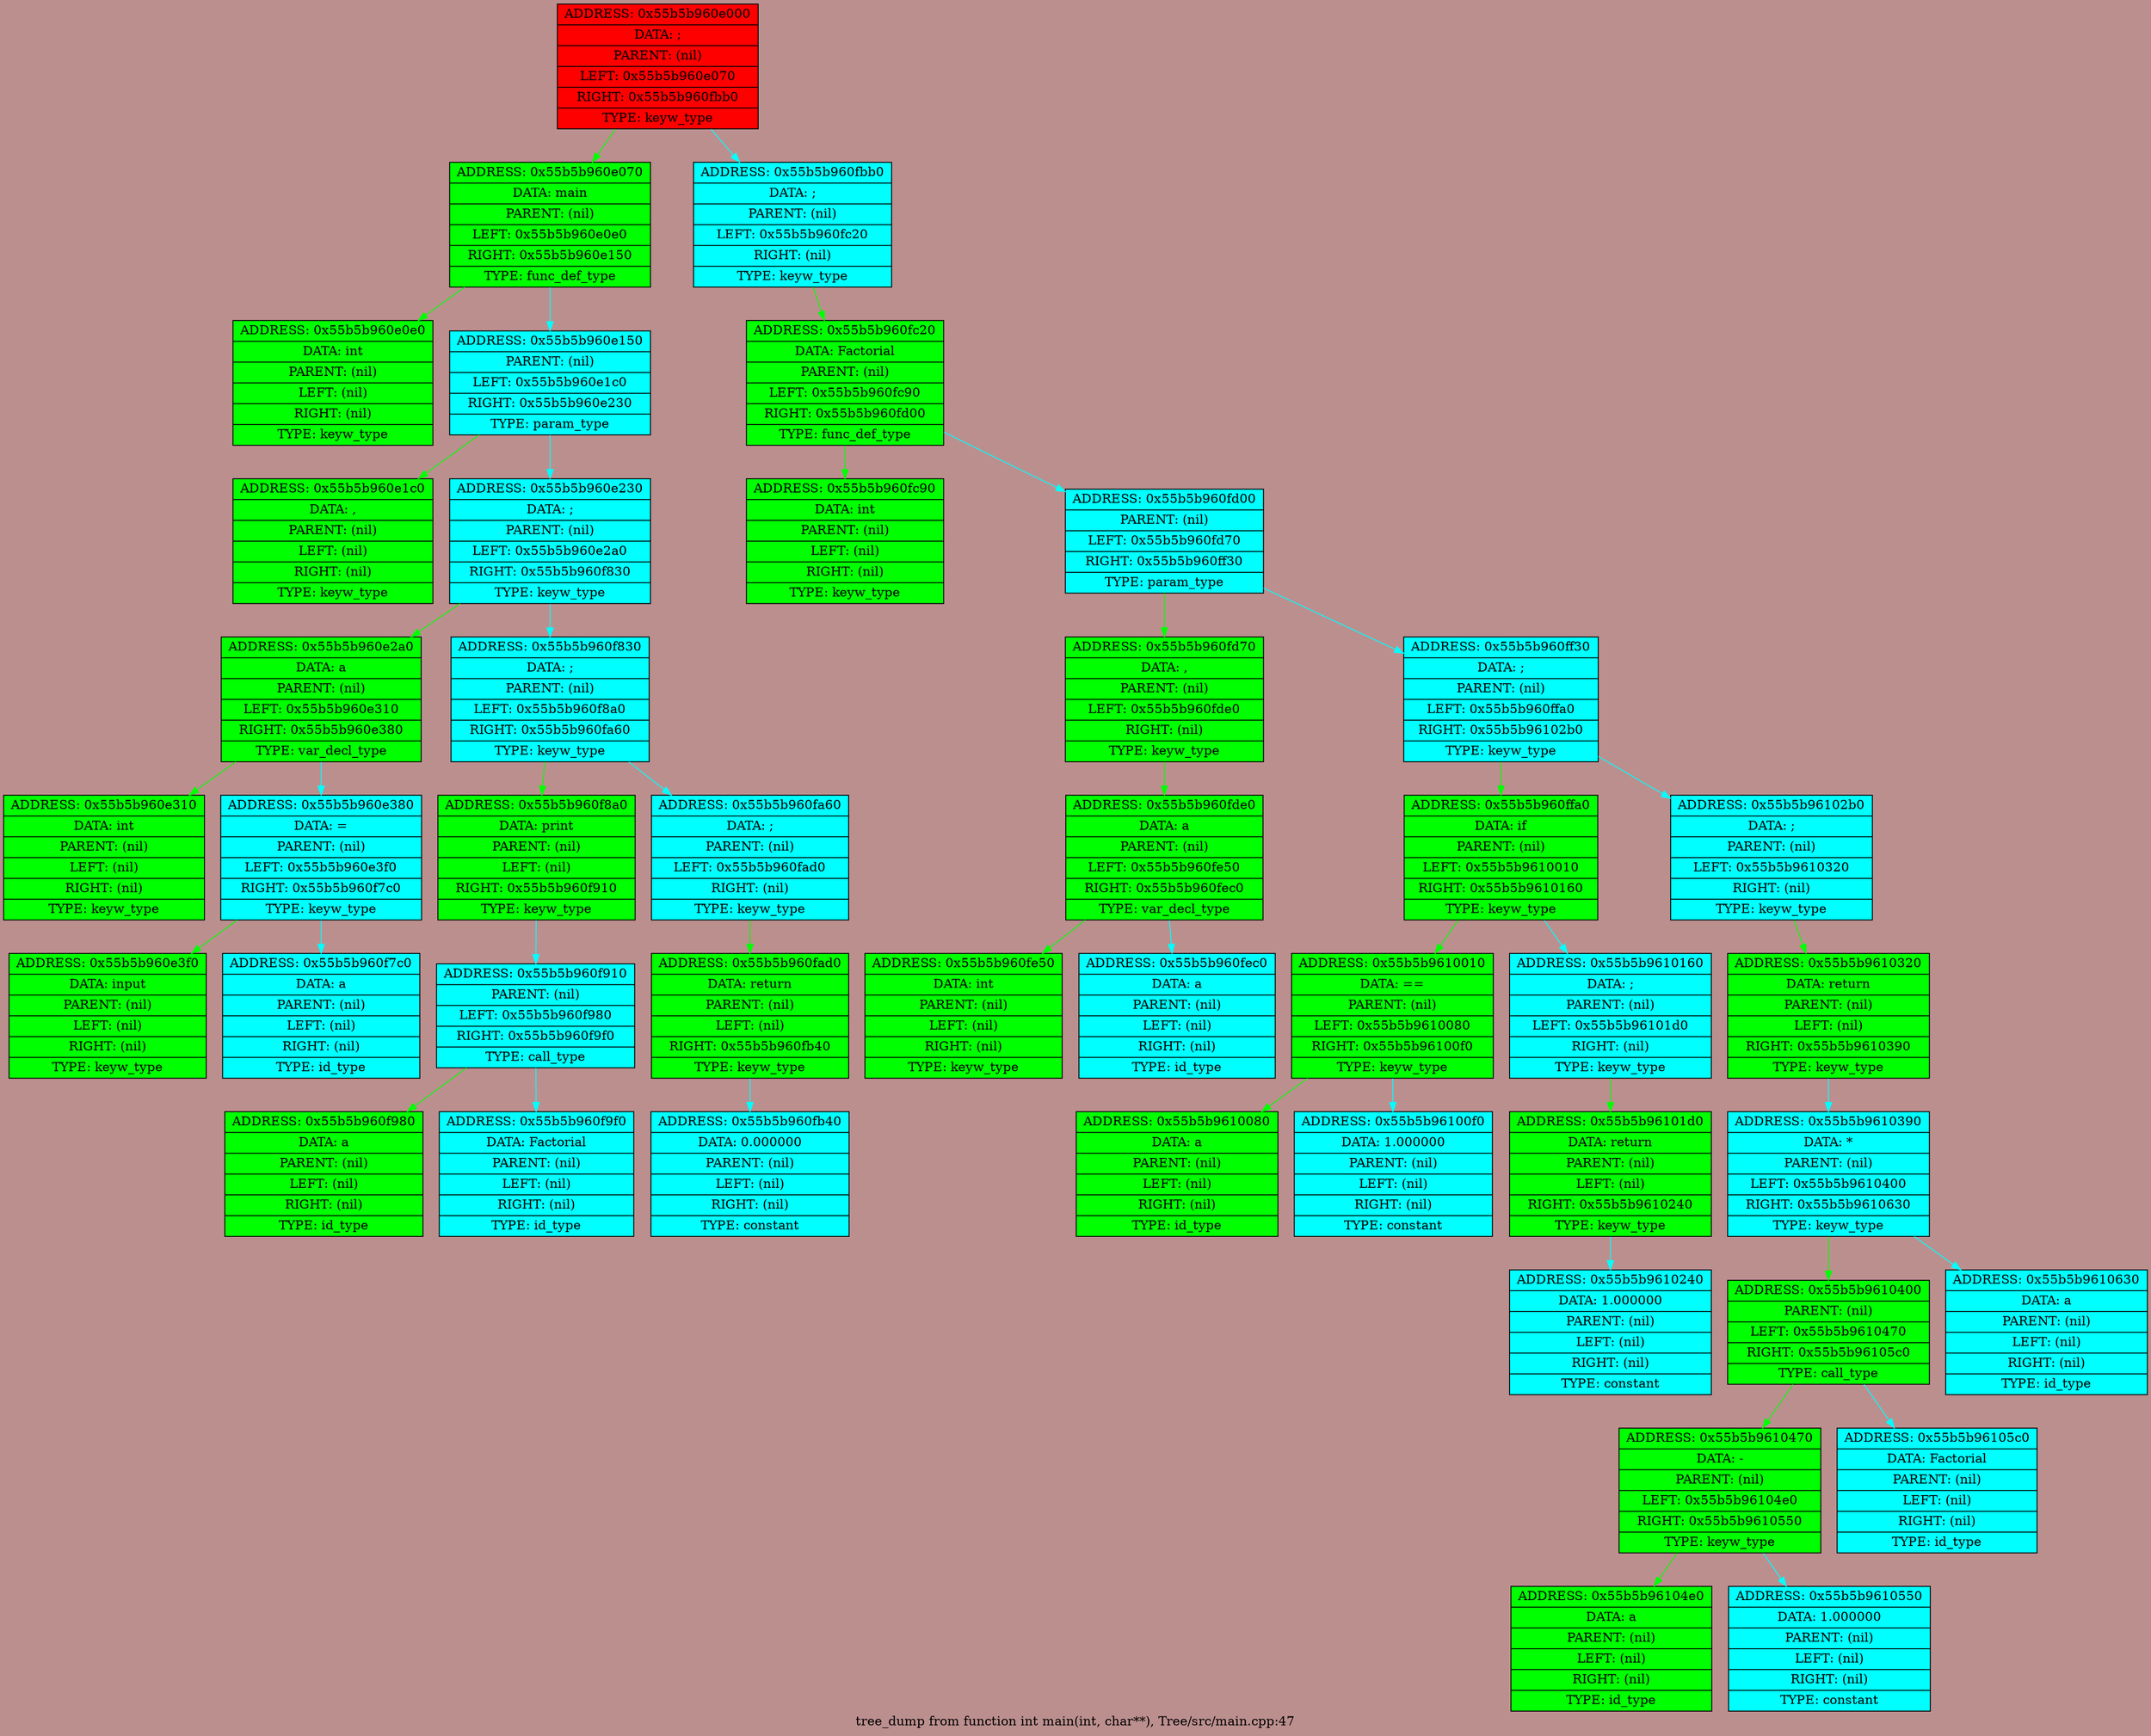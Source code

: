 digraph struct {bgcolor=RosyBrown rankdir = HR


label = "tree_dump from function int main(int, char**), Tree/src/main.cpp:47";
node0[shape=record, style=filled, fillcolor="red", label=" {ADDRESS: 0x55b5b960e000 | DATA: ; | PARENT: (nil) | LEFT: 0x55b5b960e070 | RIGHT: 0x55b5b960fbb0 | TYPE: keyw_type}"];
node0->node1 [color = "lime"];
node1[shape=record, style=filled, fillcolor="lime", label=" {ADDRESS: 0x55b5b960e070 | DATA: main | PARENT: (nil) | LEFT: 0x55b5b960e0e0 | RIGHT: 0x55b5b960e150 | TYPE: func_def_type}"];
node1->node2 [color = "lime"];
node2[shape=record, style=filled, fillcolor="lime", label=" {ADDRESS: 0x55b5b960e0e0 | DATA: int | PARENT: (nil) | LEFT: (nil) | RIGHT: (nil) | TYPE: keyw_type}"];
node1->node3 [color = "aqua"];
node3[shape=record, style=filled, fillcolor="aqua", label=" {ADDRESS: 0x55b5b960e150 | PARENT: (nil) | LEFT: 0x55b5b960e1c0 | RIGHT: 0x55b5b960e230 | TYPE: param_type}"];
node3->node4 [color = "lime"];
node4[shape=record, style=filled, fillcolor="lime", label=" {ADDRESS: 0x55b5b960e1c0 | DATA: , | PARENT: (nil) | LEFT: (nil) | RIGHT: (nil) | TYPE: keyw_type}"];
node3->node5 [color = "aqua"];
node5[shape=record, style=filled, fillcolor="aqua", label=" {ADDRESS: 0x55b5b960e230 | DATA: ; | PARENT: (nil) | LEFT: 0x55b5b960e2a0 | RIGHT: 0x55b5b960f830 | TYPE: keyw_type}"];
node5->node6 [color = "lime"];
node6[shape=record, style=filled, fillcolor="lime", label=" {ADDRESS: 0x55b5b960e2a0 | DATA: a | PARENT: (nil) | LEFT: 0x55b5b960e310 | RIGHT: 0x55b5b960e380 | TYPE: var_decl_type}"];
node6->node7 [color = "lime"];
node7[shape=record, style=filled, fillcolor="lime", label=" {ADDRESS: 0x55b5b960e310 | DATA: int | PARENT: (nil) | LEFT: (nil) | RIGHT: (nil) | TYPE: keyw_type}"];
node6->node8 [color = "aqua"];
node8[shape=record, style=filled, fillcolor="aqua", label=" {ADDRESS: 0x55b5b960e380 | DATA: = | PARENT: (nil) | LEFT: 0x55b5b960e3f0 | RIGHT: 0x55b5b960f7c0 | TYPE: keyw_type}"];
node8->node9 [color = "lime"];
node9[shape=record, style=filled, fillcolor="lime", label=" {ADDRESS: 0x55b5b960e3f0 | DATA: input | PARENT: (nil) | LEFT: (nil) | RIGHT: (nil) | TYPE: keyw_type}"];
node8->node10 [color = "aqua"];
node10[shape=record, style=filled, fillcolor="aqua", label=" {ADDRESS: 0x55b5b960f7c0 | DATA: a | PARENT: (nil) | LEFT: (nil) | RIGHT: (nil) | TYPE: id_type}"];
node5->node11 [color = "aqua"];
node11[shape=record, style=filled, fillcolor="aqua", label=" {ADDRESS: 0x55b5b960f830 | DATA: ; | PARENT: (nil) | LEFT: 0x55b5b960f8a0 | RIGHT: 0x55b5b960fa60 | TYPE: keyw_type}"];
node11->node12 [color = "lime"];
node12[shape=record, style=filled, fillcolor="lime", label=" {ADDRESS: 0x55b5b960f8a0 | DATA: print | PARENT: (nil) | LEFT: (nil) | RIGHT: 0x55b5b960f910 | TYPE: keyw_type}"];
node12->node13 [color = "aqua"];
node13[shape=record, style=filled, fillcolor="aqua", label=" {ADDRESS: 0x55b5b960f910 | PARENT: (nil) | LEFT: 0x55b5b960f980 | RIGHT: 0x55b5b960f9f0 | TYPE: call_type}"];
node13->node14 [color = "lime"];
node14[shape=record, style=filled, fillcolor="lime", label=" {ADDRESS: 0x55b5b960f980 | DATA: a | PARENT: (nil) | LEFT: (nil) | RIGHT: (nil) | TYPE: id_type}"];
node13->node15 [color = "aqua"];
node15[shape=record, style=filled, fillcolor="aqua", label=" {ADDRESS: 0x55b5b960f9f0 | DATA: Factorial | PARENT: (nil) | LEFT: (nil) | RIGHT: (nil) | TYPE: id_type}"];
node11->node16 [color = "aqua"];
node16[shape=record, style=filled, fillcolor="aqua", label=" {ADDRESS: 0x55b5b960fa60 | DATA: ; | PARENT: (nil) | LEFT: 0x55b5b960fad0 | RIGHT: (nil) | TYPE: keyw_type}"];
node16->node17 [color = "lime"];
node17[shape=record, style=filled, fillcolor="lime", label=" {ADDRESS: 0x55b5b960fad0 | DATA: return | PARENT: (nil) | LEFT: (nil) | RIGHT: 0x55b5b960fb40 | TYPE: keyw_type}"];
node17->node18 [color = "aqua"];
node18[shape=record, style=filled, fillcolor="aqua", label=" {ADDRESS: 0x55b5b960fb40 | DATA: 0.000000 | PARENT: (nil) | LEFT: (nil) | RIGHT: (nil) | TYPE: constant}"];
node0->node19 [color = "aqua"];
node19[shape=record, style=filled, fillcolor="aqua", label=" {ADDRESS: 0x55b5b960fbb0 | DATA: ; | PARENT: (nil) | LEFT: 0x55b5b960fc20 | RIGHT: (nil) | TYPE: keyw_type}"];
node19->node20 [color = "lime"];
node20[shape=record, style=filled, fillcolor="lime", label=" {ADDRESS: 0x55b5b960fc20 | DATA: Factorial | PARENT: (nil) | LEFT: 0x55b5b960fc90 | RIGHT: 0x55b5b960fd00 | TYPE: func_def_type}"];
node20->node21 [color = "lime"];
node21[shape=record, style=filled, fillcolor="lime", label=" {ADDRESS: 0x55b5b960fc90 | DATA: int | PARENT: (nil) | LEFT: (nil) | RIGHT: (nil) | TYPE: keyw_type}"];
node20->node22 [color = "aqua"];
node22[shape=record, style=filled, fillcolor="aqua", label=" {ADDRESS: 0x55b5b960fd00 | PARENT: (nil) | LEFT: 0x55b5b960fd70 | RIGHT: 0x55b5b960ff30 | TYPE: param_type}"];
node22->node23 [color = "lime"];
node23[shape=record, style=filled, fillcolor="lime", label=" {ADDRESS: 0x55b5b960fd70 | DATA: , | PARENT: (nil) | LEFT: 0x55b5b960fde0 | RIGHT: (nil) | TYPE: keyw_type}"];
node23->node24 [color = "lime"];
node24[shape=record, style=filled, fillcolor="lime", label=" {ADDRESS: 0x55b5b960fde0 | DATA: a | PARENT: (nil) | LEFT: 0x55b5b960fe50 | RIGHT: 0x55b5b960fec0 | TYPE: var_decl_type}"];
node24->node25 [color = "lime"];
node25[shape=record, style=filled, fillcolor="lime", label=" {ADDRESS: 0x55b5b960fe50 | DATA: int | PARENT: (nil) | LEFT: (nil) | RIGHT: (nil) | TYPE: keyw_type}"];
node24->node26 [color = "aqua"];
node26[shape=record, style=filled, fillcolor="aqua", label=" {ADDRESS: 0x55b5b960fec0 | DATA: a | PARENT: (nil) | LEFT: (nil) | RIGHT: (nil) | TYPE: id_type}"];
node22->node27 [color = "aqua"];
node27[shape=record, style=filled, fillcolor="aqua", label=" {ADDRESS: 0x55b5b960ff30 | DATA: ; | PARENT: (nil) | LEFT: 0x55b5b960ffa0 | RIGHT: 0x55b5b96102b0 | TYPE: keyw_type}"];
node27->node28 [color = "lime"];
node28[shape=record, style=filled, fillcolor="lime", label=" {ADDRESS: 0x55b5b960ffa0 | DATA: if | PARENT: (nil) | LEFT: 0x55b5b9610010 | RIGHT: 0x55b5b9610160 | TYPE: keyw_type}"];
node28->node29 [color = "lime"];
node29[shape=record, style=filled, fillcolor="lime", label=" {ADDRESS: 0x55b5b9610010 | DATA: == | PARENT: (nil) | LEFT: 0x55b5b9610080 | RIGHT: 0x55b5b96100f0 | TYPE: keyw_type}"];
node29->node30 [color = "lime"];
node30[shape=record, style=filled, fillcolor="lime", label=" {ADDRESS: 0x55b5b9610080 | DATA: a | PARENT: (nil) | LEFT: (nil) | RIGHT: (nil) | TYPE: id_type}"];
node29->node31 [color = "aqua"];
node31[shape=record, style=filled, fillcolor="aqua", label=" {ADDRESS: 0x55b5b96100f0 | DATA: 1.000000 | PARENT: (nil) | LEFT: (nil) | RIGHT: (nil) | TYPE: constant}"];
node28->node32 [color = "aqua"];
node32[shape=record, style=filled, fillcolor="aqua", label=" {ADDRESS: 0x55b5b9610160 | DATA: ; | PARENT: (nil) | LEFT: 0x55b5b96101d0 | RIGHT: (nil) | TYPE: keyw_type}"];
node32->node33 [color = "lime"];
node33[shape=record, style=filled, fillcolor="lime", label=" {ADDRESS: 0x55b5b96101d0 | DATA: return | PARENT: (nil) | LEFT: (nil) | RIGHT: 0x55b5b9610240 | TYPE: keyw_type}"];
node33->node34 [color = "aqua"];
node34[shape=record, style=filled, fillcolor="aqua", label=" {ADDRESS: 0x55b5b9610240 | DATA: 1.000000 | PARENT: (nil) | LEFT: (nil) | RIGHT: (nil) | TYPE: constant}"];
node27->node35 [color = "aqua"];
node35[shape=record, style=filled, fillcolor="aqua", label=" {ADDRESS: 0x55b5b96102b0 | DATA: ; | PARENT: (nil) | LEFT: 0x55b5b9610320 | RIGHT: (nil) | TYPE: keyw_type}"];
node35->node36 [color = "lime"];
node36[shape=record, style=filled, fillcolor="lime", label=" {ADDRESS: 0x55b5b9610320 | DATA: return | PARENT: (nil) | LEFT: (nil) | RIGHT: 0x55b5b9610390 | TYPE: keyw_type}"];
node36->node37 [color = "aqua"];
node37[shape=record, style=filled, fillcolor="aqua", label=" {ADDRESS: 0x55b5b9610390 | DATA: * | PARENT: (nil) | LEFT: 0x55b5b9610400 | RIGHT: 0x55b5b9610630 | TYPE: keyw_type}"];
node37->node38 [color = "lime"];
node38[shape=record, style=filled, fillcolor="lime", label=" {ADDRESS: 0x55b5b9610400 | PARENT: (nil) | LEFT: 0x55b5b9610470 | RIGHT: 0x55b5b96105c0 | TYPE: call_type}"];
node38->node39 [color = "lime"];
node39[shape=record, style=filled, fillcolor="lime", label=" {ADDRESS: 0x55b5b9610470 | DATA: - | PARENT: (nil) | LEFT: 0x55b5b96104e0 | RIGHT: 0x55b5b9610550 | TYPE: keyw_type}"];
node39->node40 [color = "lime"];
node40[shape=record, style=filled, fillcolor="lime", label=" {ADDRESS: 0x55b5b96104e0 | DATA: a | PARENT: (nil) | LEFT: (nil) | RIGHT: (nil) | TYPE: id_type}"];
node39->node41 [color = "aqua"];
node41[shape=record, style=filled, fillcolor="aqua", label=" {ADDRESS: 0x55b5b9610550 | DATA: 1.000000 | PARENT: (nil) | LEFT: (nil) | RIGHT: (nil) | TYPE: constant}"];
node38->node42 [color = "aqua"];
node42[shape=record, style=filled, fillcolor="aqua", label=" {ADDRESS: 0x55b5b96105c0 | DATA: Factorial | PARENT: (nil) | LEFT: (nil) | RIGHT: (nil) | TYPE: id_type}"];
node37->node43 [color = "aqua"];
node43[shape=record, style=filled, fillcolor="aqua", label=" {ADDRESS: 0x55b5b9610630 | DATA: a | PARENT: (nil) | LEFT: (nil) | RIGHT: (nil) | TYPE: id_type}"];


}
